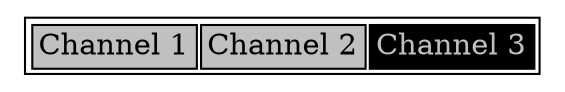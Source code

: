 

digraph H {

  parent [
   shape=plaintext
   label=<
     <table border='1' cellborder='1'>
       <tr>
            <td bgcolor="grey" port='chan_1'>Channel 1</td>
            <td bgcolor="grey" port='chan_2'>Channel 2</td>
            <td bgcolor="black" port='chan_3'><font color="grey">Channel 3</font></td>
         </tr>
     </table>
  >];


}
